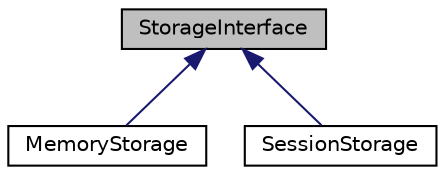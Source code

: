 digraph "StorageInterface"
{
  edge [fontname="Helvetica",fontsize="10",labelfontname="Helvetica",labelfontsize="10"];
  node [fontname="Helvetica",fontsize="10",shape=record];
  Node1 [label="StorageInterface",height=0.2,width=0.4,color="black", fillcolor="grey75", style="filled", fontcolor="black"];
  Node1 -> Node2 [dir="back",color="midnightblue",fontsize="10",style="solid",fontname="Helvetica"];
  Node2 [label="MemoryStorage",height=0.2,width=0.4,color="black", fillcolor="white", style="filled",URL="$class_cake_1_1_auth_1_1_storage_1_1_memory_storage.html"];
  Node1 -> Node3 [dir="back",color="midnightblue",fontsize="10",style="solid",fontname="Helvetica"];
  Node3 [label="SessionStorage",height=0.2,width=0.4,color="black", fillcolor="white", style="filled",URL="$class_cake_1_1_auth_1_1_storage_1_1_session_storage.html"];
}
